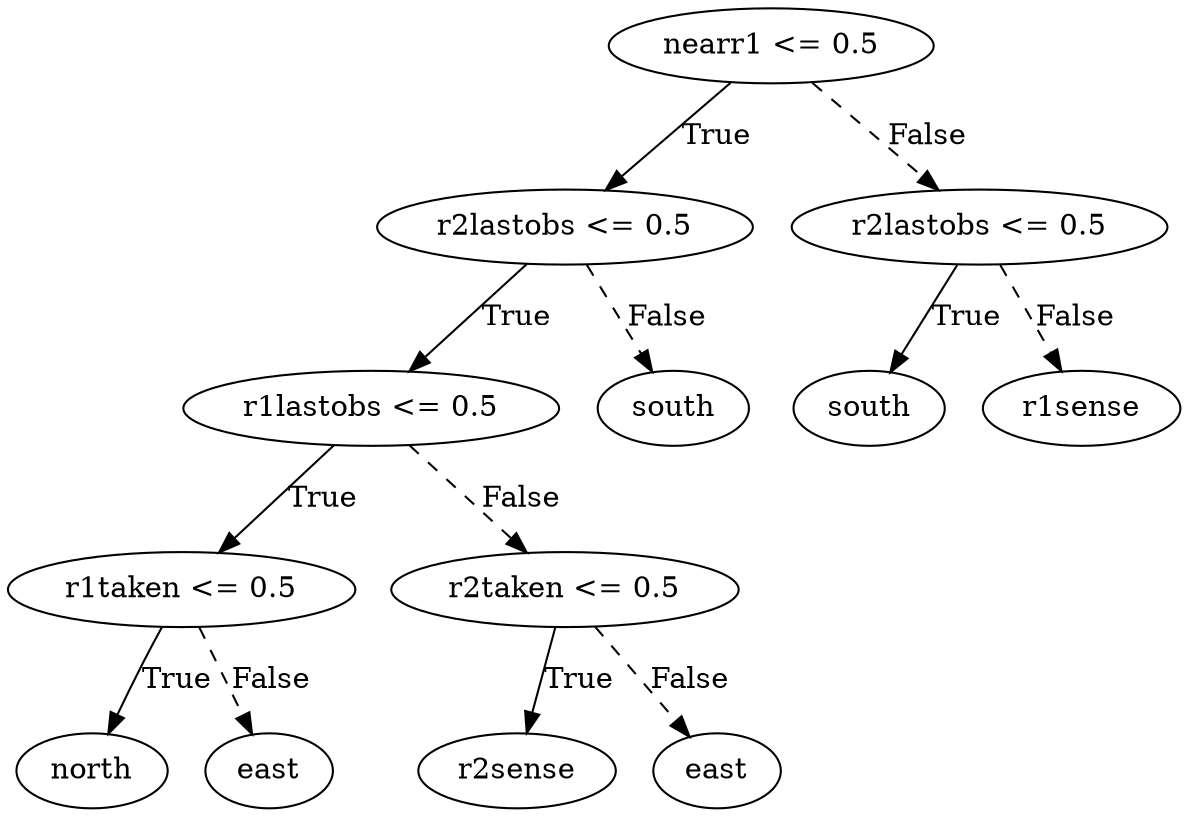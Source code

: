 digraph {
0 [label="nearr1 <= 0.5"];
1 [label="r2lastobs <= 0.5"];
2 [label="r1lastobs <= 0.5"];
3 [label="r1taken <= 0.5"];
4 [label="north"];
3 -> 4 [label="True"];
5 [label="east"];
3 -> 5 [style="dashed", label="False"];
2 -> 3 [label="True"];
6 [label="r2taken <= 0.5"];
7 [label="r2sense"];
6 -> 7 [label="True"];
8 [label="east"];
6 -> 8 [style="dashed", label="False"];
2 -> 6 [style="dashed", label="False"];
1 -> 2 [label="True"];
9 [label="south"];
1 -> 9 [style="dashed", label="False"];
0 -> 1 [label="True"];
10 [label="r2lastobs <= 0.5"];
11 [label="south"];
10 -> 11 [label="True"];
12 [label="r1sense"];
10 -> 12 [style="dashed", label="False"];
0 -> 10 [style="dashed", label="False"];

}